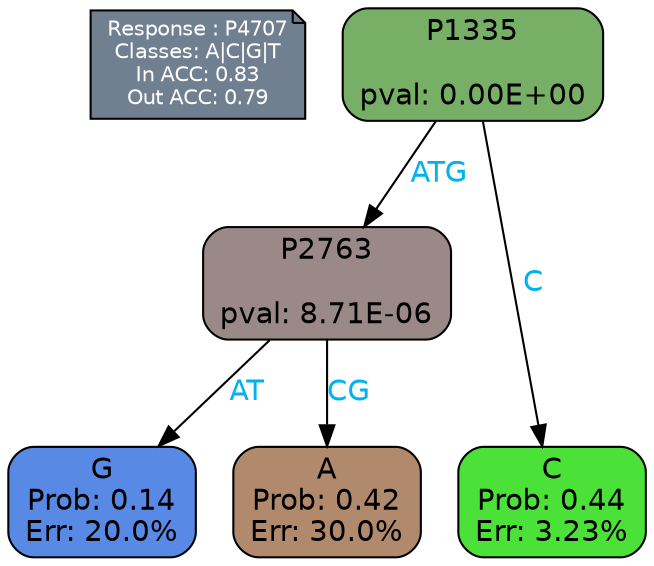 digraph Tree {
node [shape=box, style="filled, rounded", color="black", fontname=helvetica] ;
graph [ranksep=equally, splines=polylines, bgcolor=transparent, dpi=600] ;
edge [fontname=helvetica] ;
LEGEND [label="Response : P4707
Classes: A|C|G|T
In ACC: 0.83
Out ACC: 0.79
",shape=note,align=left,style=filled,fillcolor="slategray",fontcolor="white",fontsize=10];1 [label="P1335

pval: 0.00E+00", fillcolor="#78af67"] ;
2 [label="P2763

pval: 8.71E-06", fillcolor="#9b898a"] ;
3 [label="G
Prob: 0.14
Err: 20.0%", fillcolor="#5889e5"] ;
4 [label="A
Prob: 0.42
Err: 30.0%", fillcolor="#b1896c"] ;
5 [label="C
Prob: 0.44
Err: 3.23%", fillcolor="#4ce139"] ;
1 -> 2 [label="ATG",fontcolor=deepskyblue2] ;
1 -> 5 [label="C",fontcolor=deepskyblue2] ;
2 -> 3 [label="AT",fontcolor=deepskyblue2] ;
2 -> 4 [label="CG",fontcolor=deepskyblue2] ;
{rank = same; 3;4;5;}{rank = same; LEGEND;1;}}